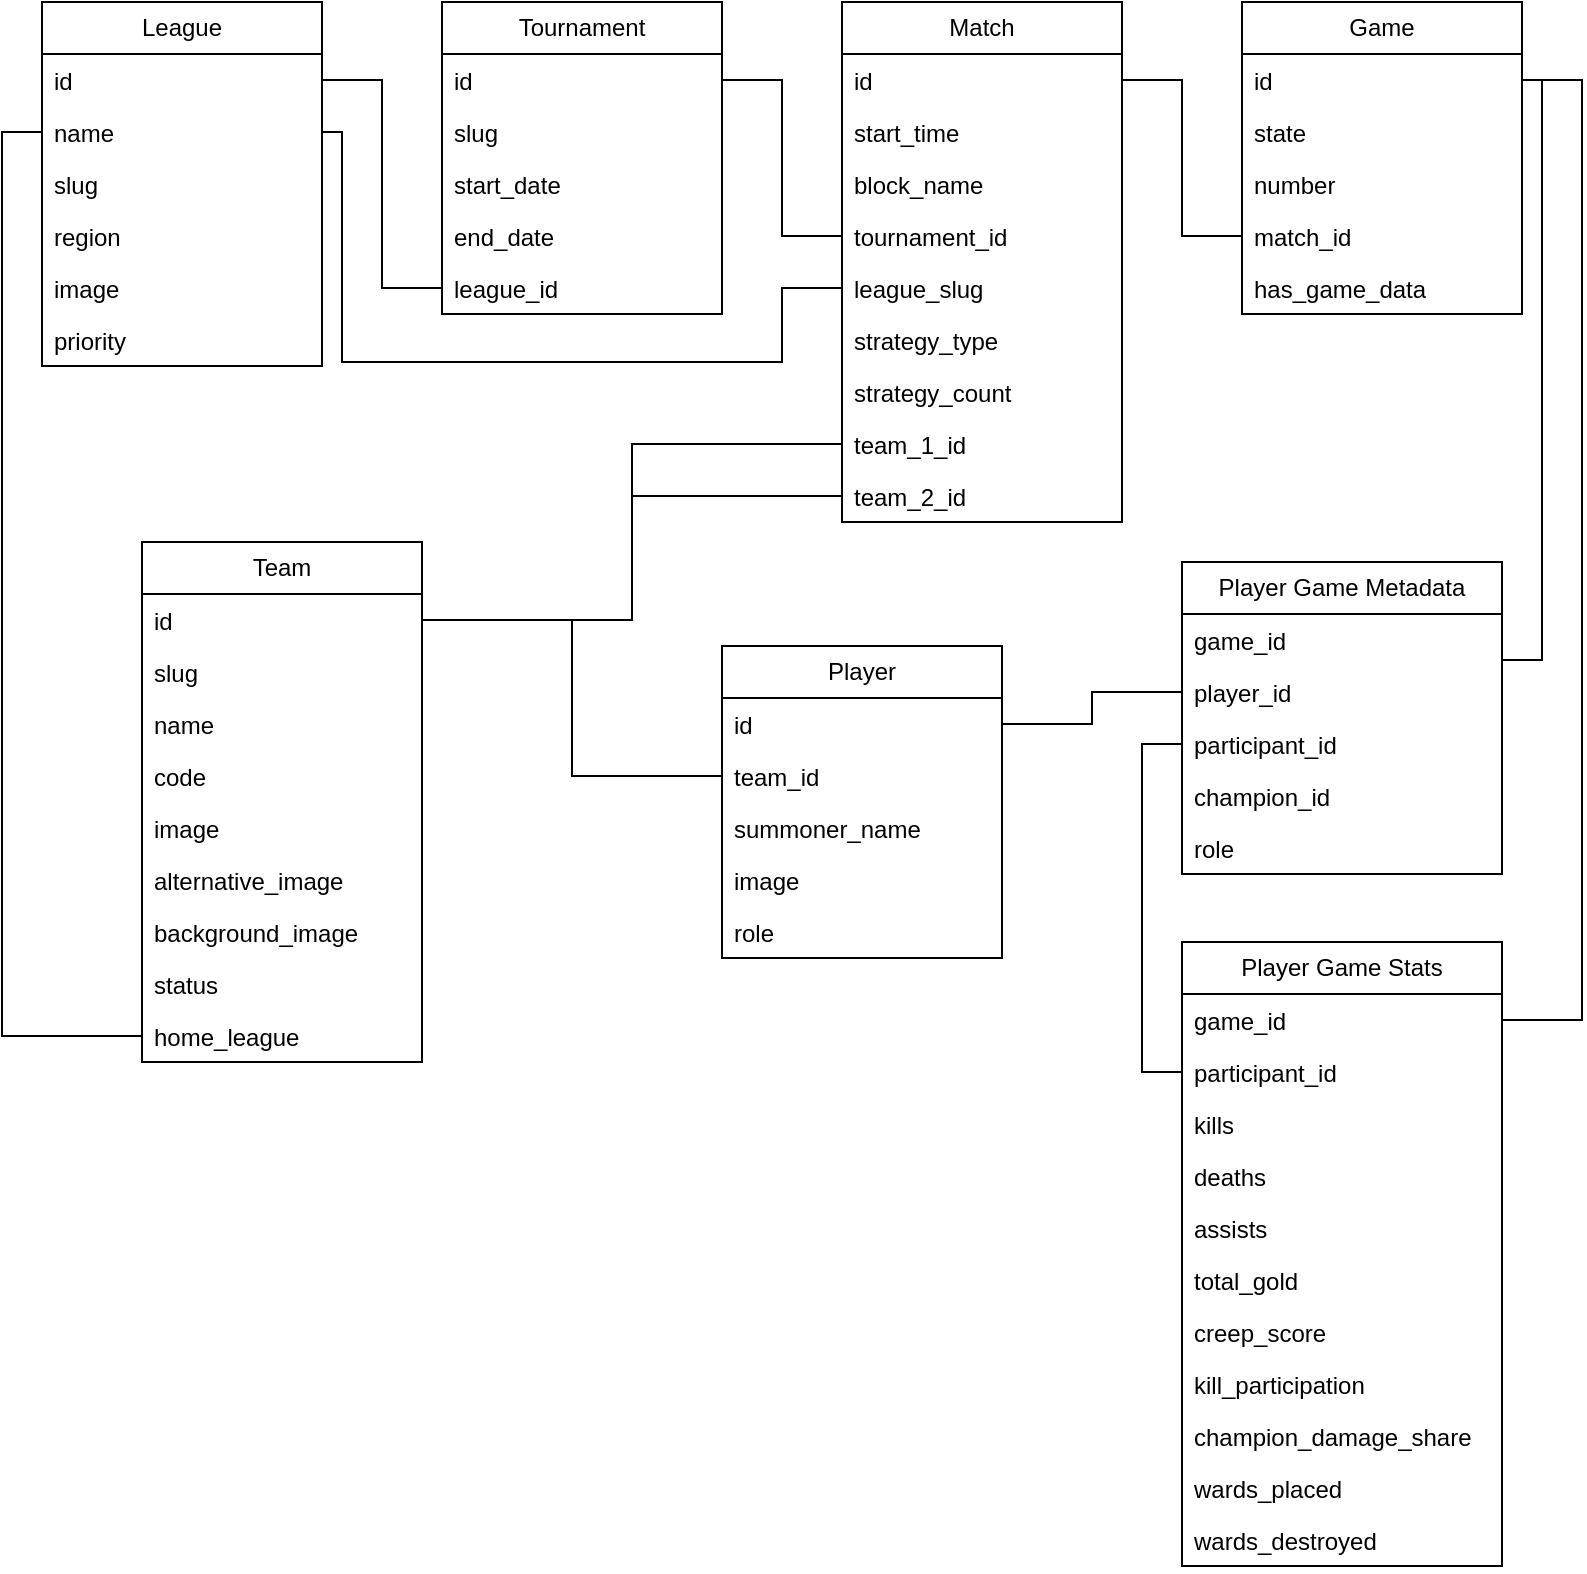 <mxfile version="20.5.3" type="embed"><diagram id="C5RBs43oDa-KdzZeNtuy" name="Page-1"><mxGraphModel dx="1006" dy="763" grid="0" gridSize="10" guides="1" tooltips="1" connect="1" arrows="1" fold="1" page="1" pageScale="1" pageWidth="827" pageHeight="1169" math="0" shadow="0"><root><mxCell id="WIyWlLk6GJQsqaUBKTNV-0"/><mxCell id="WIyWlLk6GJQsqaUBKTNV-1" parent="WIyWlLk6GJQsqaUBKTNV-0"/><mxCell id="TSPBd2Q47LUuTfmc3YvW-10" value="League" style="swimlane;fontStyle=0;childLayout=stackLayout;horizontal=1;startSize=26;fillColor=none;horizontalStack=0;resizeParent=1;resizeParentMax=0;resizeLast=0;collapsible=1;marginBottom=0;whiteSpace=wrap;html=1;" parent="WIyWlLk6GJQsqaUBKTNV-1" vertex="1"><mxGeometry x="40" y="40" width="140" height="182" as="geometry"/></mxCell><mxCell id="TSPBd2Q47LUuTfmc3YvW-11" value="id" style="text;strokeColor=none;fillColor=none;align=left;verticalAlign=top;spacingLeft=4;spacingRight=4;overflow=hidden;rotatable=0;points=[[0,0.5],[1,0.5]];portConstraint=eastwest;whiteSpace=wrap;html=1;" parent="TSPBd2Q47LUuTfmc3YvW-10" vertex="1"><mxGeometry y="26" width="140" height="26" as="geometry"/></mxCell><mxCell id="TSPBd2Q47LUuTfmc3YvW-81" value="name" style="text;strokeColor=none;fillColor=none;align=left;verticalAlign=top;spacingLeft=4;spacingRight=4;overflow=hidden;rotatable=0;points=[[0,0.5],[1,0.5]];portConstraint=eastwest;whiteSpace=wrap;html=1;" parent="TSPBd2Q47LUuTfmc3YvW-10" vertex="1"><mxGeometry y="52" width="140" height="26" as="geometry"/></mxCell><mxCell id="TSPBd2Q47LUuTfmc3YvW-12" value="slug" style="text;strokeColor=none;fillColor=none;align=left;verticalAlign=top;spacingLeft=4;spacingRight=4;overflow=hidden;rotatable=0;points=[[0,0.5],[1,0.5]];portConstraint=eastwest;whiteSpace=wrap;html=1;" parent="TSPBd2Q47LUuTfmc3YvW-10" vertex="1"><mxGeometry y="78" width="140" height="26" as="geometry"/></mxCell><mxCell id="TSPBd2Q47LUuTfmc3YvW-13" value="region" style="text;strokeColor=none;fillColor=none;align=left;verticalAlign=top;spacingLeft=4;spacingRight=4;overflow=hidden;rotatable=0;points=[[0,0.5],[1,0.5]];portConstraint=eastwest;whiteSpace=wrap;html=1;" parent="TSPBd2Q47LUuTfmc3YvW-10" vertex="1"><mxGeometry y="104" width="140" height="26" as="geometry"/></mxCell><mxCell id="TSPBd2Q47LUuTfmc3YvW-14" value="image" style="text;strokeColor=none;fillColor=none;align=left;verticalAlign=top;spacingLeft=4;spacingRight=4;overflow=hidden;rotatable=0;points=[[0,0.5],[1,0.5]];portConstraint=eastwest;whiteSpace=wrap;html=1;" parent="TSPBd2Q47LUuTfmc3YvW-10" vertex="1"><mxGeometry y="130" width="140" height="26" as="geometry"/></mxCell><mxCell id="TSPBd2Q47LUuTfmc3YvW-15" value="priority" style="text;strokeColor=none;fillColor=none;align=left;verticalAlign=top;spacingLeft=4;spacingRight=4;overflow=hidden;rotatable=0;points=[[0,0.5],[1,0.5]];portConstraint=eastwest;whiteSpace=wrap;html=1;" parent="TSPBd2Q47LUuTfmc3YvW-10" vertex="1"><mxGeometry y="156" width="140" height="26" as="geometry"/></mxCell><mxCell id="TSPBd2Q47LUuTfmc3YvW-16" value="Tournament" style="swimlane;fontStyle=0;childLayout=stackLayout;horizontal=1;startSize=26;fillColor=none;horizontalStack=0;resizeParent=1;resizeParentMax=0;resizeLast=0;collapsible=1;marginBottom=0;whiteSpace=wrap;html=1;" parent="WIyWlLk6GJQsqaUBKTNV-1" vertex="1"><mxGeometry x="240" y="40" width="140" height="156" as="geometry"/></mxCell><mxCell id="TSPBd2Q47LUuTfmc3YvW-17" value="id" style="text;strokeColor=none;fillColor=none;align=left;verticalAlign=top;spacingLeft=4;spacingRight=4;overflow=hidden;rotatable=0;points=[[0,0.5],[1,0.5]];portConstraint=eastwest;whiteSpace=wrap;html=1;" parent="TSPBd2Q47LUuTfmc3YvW-16" vertex="1"><mxGeometry y="26" width="140" height="26" as="geometry"/></mxCell><mxCell id="TSPBd2Q47LUuTfmc3YvW-18" value="slug" style="text;strokeColor=none;fillColor=none;align=left;verticalAlign=top;spacingLeft=4;spacingRight=4;overflow=hidden;rotatable=0;points=[[0,0.5],[1,0.5]];portConstraint=eastwest;whiteSpace=wrap;html=1;" parent="TSPBd2Q47LUuTfmc3YvW-16" vertex="1"><mxGeometry y="52" width="140" height="26" as="geometry"/></mxCell><mxCell id="TSPBd2Q47LUuTfmc3YvW-19" value="start_date" style="text;strokeColor=none;fillColor=none;align=left;verticalAlign=top;spacingLeft=4;spacingRight=4;overflow=hidden;rotatable=0;points=[[0,0.5],[1,0.5]];portConstraint=eastwest;whiteSpace=wrap;html=1;" parent="TSPBd2Q47LUuTfmc3YvW-16" vertex="1"><mxGeometry y="78" width="140" height="26" as="geometry"/></mxCell><mxCell id="TSPBd2Q47LUuTfmc3YvW-20" value="end_date" style="text;strokeColor=none;fillColor=none;align=left;verticalAlign=top;spacingLeft=4;spacingRight=4;overflow=hidden;rotatable=0;points=[[0,0.5],[1,0.5]];portConstraint=eastwest;whiteSpace=wrap;html=1;" parent="TSPBd2Q47LUuTfmc3YvW-16" vertex="1"><mxGeometry y="104" width="140" height="26" as="geometry"/></mxCell><mxCell id="TSPBd2Q47LUuTfmc3YvW-21" value="league_id" style="text;strokeColor=none;fillColor=none;align=left;verticalAlign=top;spacingLeft=4;spacingRight=4;overflow=hidden;rotatable=0;points=[[0,0.5],[1,0.5]];portConstraint=eastwest;whiteSpace=wrap;html=1;" parent="TSPBd2Q47LUuTfmc3YvW-16" vertex="1"><mxGeometry y="130" width="140" height="26" as="geometry"/></mxCell><mxCell id="TSPBd2Q47LUuTfmc3YvW-28" style="edgeStyle=orthogonalEdgeStyle;rounded=0;orthogonalLoop=1;jettySize=auto;html=1;exitX=1;exitY=0.5;exitDx=0;exitDy=0;entryX=0;entryY=0.5;entryDx=0;entryDy=0;startArrow=none;startFill=0;endArrow=none;endFill=0;" parent="WIyWlLk6GJQsqaUBKTNV-1" source="TSPBd2Q47LUuTfmc3YvW-11" target="TSPBd2Q47LUuTfmc3YvW-21" edge="1"><mxGeometry relative="1" as="geometry"/></mxCell><mxCell id="TSPBd2Q47LUuTfmc3YvW-29" value="Match" style="swimlane;fontStyle=0;childLayout=stackLayout;horizontal=1;startSize=26;fillColor=none;horizontalStack=0;resizeParent=1;resizeParentMax=0;resizeLast=0;collapsible=1;marginBottom=0;whiteSpace=wrap;html=1;" parent="WIyWlLk6GJQsqaUBKTNV-1" vertex="1"><mxGeometry x="440" y="40" width="140" height="260" as="geometry"/></mxCell><mxCell id="TSPBd2Q47LUuTfmc3YvW-30" value="id" style="text;strokeColor=none;fillColor=none;align=left;verticalAlign=top;spacingLeft=4;spacingRight=4;overflow=hidden;rotatable=0;points=[[0,0.5],[1,0.5]];portConstraint=eastwest;whiteSpace=wrap;html=1;" parent="TSPBd2Q47LUuTfmc3YvW-29" vertex="1"><mxGeometry y="26" width="140" height="26" as="geometry"/></mxCell><mxCell id="TSPBd2Q47LUuTfmc3YvW-31" value="start_time" style="text;strokeColor=none;fillColor=none;align=left;verticalAlign=top;spacingLeft=4;spacingRight=4;overflow=hidden;rotatable=0;points=[[0,0.5],[1,0.5]];portConstraint=eastwest;whiteSpace=wrap;html=1;" parent="TSPBd2Q47LUuTfmc3YvW-29" vertex="1"><mxGeometry y="52" width="140" height="26" as="geometry"/></mxCell><mxCell id="TSPBd2Q47LUuTfmc3YvW-32" value="block_name" style="text;strokeColor=none;fillColor=none;align=left;verticalAlign=top;spacingLeft=4;spacingRight=4;overflow=hidden;rotatable=0;points=[[0,0.5],[1,0.5]];portConstraint=eastwest;whiteSpace=wrap;html=1;" parent="TSPBd2Q47LUuTfmc3YvW-29" vertex="1"><mxGeometry y="78" width="140" height="26" as="geometry"/></mxCell><mxCell id="TSPBd2Q47LUuTfmc3YvW-36" value="tournament_id" style="text;strokeColor=none;fillColor=none;align=left;verticalAlign=top;spacingLeft=4;spacingRight=4;overflow=hidden;rotatable=0;points=[[0,0.5],[1,0.5]];portConstraint=eastwest;whiteSpace=wrap;html=1;" parent="TSPBd2Q47LUuTfmc3YvW-29" vertex="1"><mxGeometry y="104" width="140" height="26" as="geometry"/></mxCell><mxCell id="TSPBd2Q47LUuTfmc3YvW-33" value="league_slug" style="text;strokeColor=none;fillColor=none;align=left;verticalAlign=top;spacingLeft=4;spacingRight=4;overflow=hidden;rotatable=0;points=[[0,0.5],[1,0.5]];portConstraint=eastwest;whiteSpace=wrap;html=1;" parent="TSPBd2Q47LUuTfmc3YvW-29" vertex="1"><mxGeometry y="130" width="140" height="26" as="geometry"/></mxCell><mxCell id="TSPBd2Q47LUuTfmc3YvW-34" value="strategy_type" style="text;strokeColor=none;fillColor=none;align=left;verticalAlign=top;spacingLeft=4;spacingRight=4;overflow=hidden;rotatable=0;points=[[0,0.5],[1,0.5]];portConstraint=eastwest;whiteSpace=wrap;html=1;" parent="TSPBd2Q47LUuTfmc3YvW-29" vertex="1"><mxGeometry y="156" width="140" height="26" as="geometry"/></mxCell><mxCell id="TSPBd2Q47LUuTfmc3YvW-35" value="strategy_count" style="text;strokeColor=none;fillColor=none;align=left;verticalAlign=top;spacingLeft=4;spacingRight=4;overflow=hidden;rotatable=0;points=[[0,0.5],[1,0.5]];portConstraint=eastwest;whiteSpace=wrap;html=1;" parent="TSPBd2Q47LUuTfmc3YvW-29" vertex="1"><mxGeometry y="182" width="140" height="26" as="geometry"/></mxCell><mxCell id="TSPBd2Q47LUuTfmc3YvW-37" value="team_1_id" style="text;strokeColor=none;fillColor=none;align=left;verticalAlign=top;spacingLeft=4;spacingRight=4;overflow=hidden;rotatable=0;points=[[0,0.5],[1,0.5]];portConstraint=eastwest;whiteSpace=wrap;html=1;" parent="TSPBd2Q47LUuTfmc3YvW-29" vertex="1"><mxGeometry y="208" width="140" height="26" as="geometry"/></mxCell><mxCell id="TSPBd2Q47LUuTfmc3YvW-38" value="team_2_id" style="text;strokeColor=none;fillColor=none;align=left;verticalAlign=top;spacingLeft=4;spacingRight=4;overflow=hidden;rotatable=0;points=[[0,0.5],[1,0.5]];portConstraint=eastwest;whiteSpace=wrap;html=1;" parent="TSPBd2Q47LUuTfmc3YvW-29" vertex="1"><mxGeometry y="234" width="140" height="26" as="geometry"/></mxCell><mxCell id="TSPBd2Q47LUuTfmc3YvW-39" style="edgeStyle=orthogonalEdgeStyle;rounded=0;orthogonalLoop=1;jettySize=auto;html=1;entryX=0;entryY=0.5;entryDx=0;entryDy=0;endArrow=none;endFill=0;" parent="WIyWlLk6GJQsqaUBKTNV-1" source="TSPBd2Q47LUuTfmc3YvW-17" target="TSPBd2Q47LUuTfmc3YvW-36" edge="1"><mxGeometry relative="1" as="geometry"/></mxCell><mxCell id="TSPBd2Q47LUuTfmc3YvW-40" style="edgeStyle=orthogonalEdgeStyle;rounded=0;orthogonalLoop=1;jettySize=auto;html=1;exitX=1;exitY=0.5;exitDx=0;exitDy=0;entryX=0;entryY=0.5;entryDx=0;entryDy=0;endArrow=none;endFill=0;" parent="WIyWlLk6GJQsqaUBKTNV-1" source="TSPBd2Q47LUuTfmc3YvW-12" target="TSPBd2Q47LUuTfmc3YvW-33" edge="1"><mxGeometry relative="1" as="geometry"><Array as="points"><mxPoint x="190" y="105"/><mxPoint x="190" y="220"/><mxPoint x="410" y="220"/><mxPoint x="410" y="183"/></Array></mxGeometry></mxCell><mxCell id="TSPBd2Q47LUuTfmc3YvW-41" value="Game" style="swimlane;fontStyle=0;childLayout=stackLayout;horizontal=1;startSize=26;fillColor=none;horizontalStack=0;resizeParent=1;resizeParentMax=0;resizeLast=0;collapsible=1;marginBottom=0;whiteSpace=wrap;html=1;" parent="WIyWlLk6GJQsqaUBKTNV-1" vertex="1"><mxGeometry x="640" y="40" width="140" height="156" as="geometry"/></mxCell><mxCell id="TSPBd2Q47LUuTfmc3YvW-42" value="id" style="text;strokeColor=none;fillColor=none;align=left;verticalAlign=top;spacingLeft=4;spacingRight=4;overflow=hidden;rotatable=0;points=[[0,0.5],[1,0.5]];portConstraint=eastwest;whiteSpace=wrap;html=1;" parent="TSPBd2Q47LUuTfmc3YvW-41" vertex="1"><mxGeometry y="26" width="140" height="26" as="geometry"/></mxCell><mxCell id="TSPBd2Q47LUuTfmc3YvW-43" value="state" style="text;strokeColor=none;fillColor=none;align=left;verticalAlign=top;spacingLeft=4;spacingRight=4;overflow=hidden;rotatable=0;points=[[0,0.5],[1,0.5]];portConstraint=eastwest;whiteSpace=wrap;html=1;" parent="TSPBd2Q47LUuTfmc3YvW-41" vertex="1"><mxGeometry y="52" width="140" height="26" as="geometry"/></mxCell><mxCell id="TSPBd2Q47LUuTfmc3YvW-44" value="number" style="text;strokeColor=none;fillColor=none;align=left;verticalAlign=top;spacingLeft=4;spacingRight=4;overflow=hidden;rotatable=0;points=[[0,0.5],[1,0.5]];portConstraint=eastwest;whiteSpace=wrap;html=1;" parent="TSPBd2Q47LUuTfmc3YvW-41" vertex="1"><mxGeometry y="78" width="140" height="26" as="geometry"/></mxCell><mxCell id="TSPBd2Q47LUuTfmc3YvW-45" value="match_id" style="text;strokeColor=none;fillColor=none;align=left;verticalAlign=top;spacingLeft=4;spacingRight=4;overflow=hidden;rotatable=0;points=[[0,0.5],[1,0.5]];portConstraint=eastwest;whiteSpace=wrap;html=1;" parent="TSPBd2Q47LUuTfmc3YvW-41" vertex="1"><mxGeometry y="104" width="140" height="26" as="geometry"/></mxCell><mxCell id="TSPBd2Q47LUuTfmc3YvW-46" value="has_game_data" style="text;strokeColor=none;fillColor=none;align=left;verticalAlign=top;spacingLeft=4;spacingRight=4;overflow=hidden;rotatable=0;points=[[0,0.5],[1,0.5]];portConstraint=eastwest;whiteSpace=wrap;html=1;" parent="TSPBd2Q47LUuTfmc3YvW-41" vertex="1"><mxGeometry y="130" width="140" height="26" as="geometry"/></mxCell><mxCell id="TSPBd2Q47LUuTfmc3YvW-47" style="edgeStyle=orthogonalEdgeStyle;rounded=0;orthogonalLoop=1;jettySize=auto;html=1;exitX=1;exitY=0.5;exitDx=0;exitDy=0;entryX=0;entryY=0.5;entryDx=0;entryDy=0;endArrow=none;endFill=0;" parent="WIyWlLk6GJQsqaUBKTNV-1" source="TSPBd2Q47LUuTfmc3YvW-30" target="TSPBd2Q47LUuTfmc3YvW-45" edge="1"><mxGeometry relative="1" as="geometry"/></mxCell><mxCell id="TSPBd2Q47LUuTfmc3YvW-48" value="Team" style="swimlane;fontStyle=0;childLayout=stackLayout;horizontal=1;startSize=26;fillColor=none;horizontalStack=0;resizeParent=1;resizeParentMax=0;resizeLast=0;collapsible=1;marginBottom=0;whiteSpace=wrap;html=1;" parent="WIyWlLk6GJQsqaUBKTNV-1" vertex="1"><mxGeometry x="90" y="310" width="140" height="260" as="geometry"/></mxCell><mxCell id="TSPBd2Q47LUuTfmc3YvW-49" value="id" style="text;strokeColor=none;fillColor=none;align=left;verticalAlign=top;spacingLeft=4;spacingRight=4;overflow=hidden;rotatable=0;points=[[0,0.5],[1,0.5]];portConstraint=eastwest;whiteSpace=wrap;html=1;" parent="TSPBd2Q47LUuTfmc3YvW-48" vertex="1"><mxGeometry y="26" width="140" height="26" as="geometry"/></mxCell><mxCell id="TSPBd2Q47LUuTfmc3YvW-50" value="slug" style="text;strokeColor=none;fillColor=none;align=left;verticalAlign=top;spacingLeft=4;spacingRight=4;overflow=hidden;rotatable=0;points=[[0,0.5],[1,0.5]];portConstraint=eastwest;whiteSpace=wrap;html=1;" parent="TSPBd2Q47LUuTfmc3YvW-48" vertex="1"><mxGeometry y="52" width="140" height="26" as="geometry"/></mxCell><mxCell id="TSPBd2Q47LUuTfmc3YvW-51" value="name" style="text;strokeColor=none;fillColor=none;align=left;verticalAlign=top;spacingLeft=4;spacingRight=4;overflow=hidden;rotatable=0;points=[[0,0.5],[1,0.5]];portConstraint=eastwest;whiteSpace=wrap;html=1;" parent="TSPBd2Q47LUuTfmc3YvW-48" vertex="1"><mxGeometry y="78" width="140" height="26" as="geometry"/></mxCell><mxCell id="TSPBd2Q47LUuTfmc3YvW-52" value="code" style="text;strokeColor=none;fillColor=none;align=left;verticalAlign=top;spacingLeft=4;spacingRight=4;overflow=hidden;rotatable=0;points=[[0,0.5],[1,0.5]];portConstraint=eastwest;whiteSpace=wrap;html=1;" parent="TSPBd2Q47LUuTfmc3YvW-48" vertex="1"><mxGeometry y="104" width="140" height="26" as="geometry"/></mxCell><mxCell id="TSPBd2Q47LUuTfmc3YvW-53" value="image" style="text;strokeColor=none;fillColor=none;align=left;verticalAlign=top;spacingLeft=4;spacingRight=4;overflow=hidden;rotatable=0;points=[[0,0.5],[1,0.5]];portConstraint=eastwest;whiteSpace=wrap;html=1;" parent="TSPBd2Q47LUuTfmc3YvW-48" vertex="1"><mxGeometry y="130" width="140" height="26" as="geometry"/></mxCell><mxCell id="TSPBd2Q47LUuTfmc3YvW-54" value="alternative_image" style="text;strokeColor=none;fillColor=none;align=left;verticalAlign=top;spacingLeft=4;spacingRight=4;overflow=hidden;rotatable=0;points=[[0,0.5],[1,0.5]];portConstraint=eastwest;whiteSpace=wrap;html=1;" parent="TSPBd2Q47LUuTfmc3YvW-48" vertex="1"><mxGeometry y="156" width="140" height="26" as="geometry"/></mxCell><mxCell id="TSPBd2Q47LUuTfmc3YvW-55" value="background_image" style="text;strokeColor=none;fillColor=none;align=left;verticalAlign=top;spacingLeft=4;spacingRight=4;overflow=hidden;rotatable=0;points=[[0,0.5],[1,0.5]];portConstraint=eastwest;whiteSpace=wrap;html=1;" parent="TSPBd2Q47LUuTfmc3YvW-48" vertex="1"><mxGeometry y="182" width="140" height="26" as="geometry"/></mxCell><mxCell id="TSPBd2Q47LUuTfmc3YvW-56" value="status" style="text;strokeColor=none;fillColor=none;align=left;verticalAlign=top;spacingLeft=4;spacingRight=4;overflow=hidden;rotatable=0;points=[[0,0.5],[1,0.5]];portConstraint=eastwest;whiteSpace=wrap;html=1;" parent="TSPBd2Q47LUuTfmc3YvW-48" vertex="1"><mxGeometry y="208" width="140" height="26" as="geometry"/></mxCell><mxCell id="TSPBd2Q47LUuTfmc3YvW-57" value="home_league" style="text;strokeColor=none;fillColor=none;align=left;verticalAlign=top;spacingLeft=4;spacingRight=4;overflow=hidden;rotatable=0;points=[[0,0.5],[1,0.5]];portConstraint=eastwest;whiteSpace=wrap;html=1;" parent="TSPBd2Q47LUuTfmc3YvW-48" vertex="1"><mxGeometry y="234" width="140" height="26" as="geometry"/></mxCell><mxCell id="TSPBd2Q47LUuTfmc3YvW-58" style="edgeStyle=orthogonalEdgeStyle;rounded=0;orthogonalLoop=1;jettySize=auto;html=1;exitX=0;exitY=0.5;exitDx=0;exitDy=0;endArrow=none;endFill=0;" parent="WIyWlLk6GJQsqaUBKTNV-1" source="TSPBd2Q47LUuTfmc3YvW-37" target="TSPBd2Q47LUuTfmc3YvW-49" edge="1"><mxGeometry relative="1" as="geometry"/></mxCell><mxCell id="TSPBd2Q47LUuTfmc3YvW-60" style="edgeStyle=orthogonalEdgeStyle;rounded=0;orthogonalLoop=1;jettySize=auto;html=1;entryX=1;entryY=0.5;entryDx=0;entryDy=0;endArrow=none;endFill=0;" parent="WIyWlLk6GJQsqaUBKTNV-1" source="TSPBd2Q47LUuTfmc3YvW-38" target="TSPBd2Q47LUuTfmc3YvW-49" edge="1"><mxGeometry relative="1" as="geometry"/></mxCell><mxCell id="TSPBd2Q47LUuTfmc3YvW-82" style="edgeStyle=orthogonalEdgeStyle;rounded=0;orthogonalLoop=1;jettySize=auto;html=1;exitX=0;exitY=0.5;exitDx=0;exitDy=0;endArrow=none;endFill=0;" parent="WIyWlLk6GJQsqaUBKTNV-1" source="TSPBd2Q47LUuTfmc3YvW-81" target="TSPBd2Q47LUuTfmc3YvW-57" edge="1"><mxGeometry relative="1" as="geometry"/></mxCell><mxCell id="TSPBd2Q47LUuTfmc3YvW-83" value="Player" style="swimlane;fontStyle=0;childLayout=stackLayout;horizontal=1;startSize=26;fillColor=none;horizontalStack=0;resizeParent=1;resizeParentMax=0;resizeLast=0;collapsible=1;marginBottom=0;whiteSpace=wrap;html=1;" parent="WIyWlLk6GJQsqaUBKTNV-1" vertex="1"><mxGeometry x="380" y="362" width="140" height="156" as="geometry"/></mxCell><mxCell id="TSPBd2Q47LUuTfmc3YvW-84" value="id" style="text;strokeColor=none;fillColor=none;align=left;verticalAlign=top;spacingLeft=4;spacingRight=4;overflow=hidden;rotatable=0;points=[[0,0.5],[1,0.5]];portConstraint=eastwest;whiteSpace=wrap;html=1;" parent="TSPBd2Q47LUuTfmc3YvW-83" vertex="1"><mxGeometry y="26" width="140" height="26" as="geometry"/></mxCell><mxCell id="TSPBd2Q47LUuTfmc3YvW-85" value="team_id" style="text;strokeColor=none;fillColor=none;align=left;verticalAlign=top;spacingLeft=4;spacingRight=4;overflow=hidden;rotatable=0;points=[[0,0.5],[1,0.5]];portConstraint=eastwest;whiteSpace=wrap;html=1;" parent="TSPBd2Q47LUuTfmc3YvW-83" vertex="1"><mxGeometry y="52" width="140" height="26" as="geometry"/></mxCell><mxCell id="TSPBd2Q47LUuTfmc3YvW-86" value="summoner_name" style="text;strokeColor=none;fillColor=none;align=left;verticalAlign=top;spacingLeft=4;spacingRight=4;overflow=hidden;rotatable=0;points=[[0,0.5],[1,0.5]];portConstraint=eastwest;whiteSpace=wrap;html=1;" parent="TSPBd2Q47LUuTfmc3YvW-83" vertex="1"><mxGeometry y="78" width="140" height="26" as="geometry"/></mxCell><mxCell id="TSPBd2Q47LUuTfmc3YvW-87" value="image" style="text;strokeColor=none;fillColor=none;align=left;verticalAlign=top;spacingLeft=4;spacingRight=4;overflow=hidden;rotatable=0;points=[[0,0.5],[1,0.5]];portConstraint=eastwest;whiteSpace=wrap;html=1;" parent="TSPBd2Q47LUuTfmc3YvW-83" vertex="1"><mxGeometry y="104" width="140" height="26" as="geometry"/></mxCell><mxCell id="TSPBd2Q47LUuTfmc3YvW-88" value="role" style="text;strokeColor=none;fillColor=none;align=left;verticalAlign=top;spacingLeft=4;spacingRight=4;overflow=hidden;rotatable=0;points=[[0,0.5],[1,0.5]];portConstraint=eastwest;whiteSpace=wrap;html=1;" parent="TSPBd2Q47LUuTfmc3YvW-83" vertex="1"><mxGeometry y="130" width="140" height="26" as="geometry"/></mxCell><mxCell id="TSPBd2Q47LUuTfmc3YvW-91" value="Player Game Metadata" style="swimlane;fontStyle=0;childLayout=stackLayout;horizontal=1;startSize=26;fillColor=none;horizontalStack=0;resizeParent=1;resizeParentMax=0;resizeLast=0;collapsible=1;marginBottom=0;whiteSpace=wrap;html=1;" parent="WIyWlLk6GJQsqaUBKTNV-1" vertex="1"><mxGeometry x="610" y="320" width="160" height="156" as="geometry"/></mxCell><mxCell id="TSPBd2Q47LUuTfmc3YvW-92" value="game_id" style="text;strokeColor=none;fillColor=none;align=left;verticalAlign=top;spacingLeft=4;spacingRight=4;overflow=hidden;rotatable=0;points=[[0,0.5],[1,0.5]];portConstraint=eastwest;whiteSpace=wrap;html=1;" parent="TSPBd2Q47LUuTfmc3YvW-91" vertex="1"><mxGeometry y="26" width="160" height="26" as="geometry"/></mxCell><mxCell id="TSPBd2Q47LUuTfmc3YvW-93" value="player_id" style="text;strokeColor=none;fillColor=none;align=left;verticalAlign=top;spacingLeft=4;spacingRight=4;overflow=hidden;rotatable=0;points=[[0,0.5],[1,0.5]];portConstraint=eastwest;whiteSpace=wrap;html=1;" parent="TSPBd2Q47LUuTfmc3YvW-91" vertex="1"><mxGeometry y="52" width="160" height="26" as="geometry"/></mxCell><mxCell id="TSPBd2Q47LUuTfmc3YvW-94" value="participant_id" style="text;strokeColor=none;fillColor=none;align=left;verticalAlign=top;spacingLeft=4;spacingRight=4;overflow=hidden;rotatable=0;points=[[0,0.5],[1,0.5]];portConstraint=eastwest;whiteSpace=wrap;html=1;" parent="TSPBd2Q47LUuTfmc3YvW-91" vertex="1"><mxGeometry y="78" width="160" height="26" as="geometry"/></mxCell><mxCell id="TSPBd2Q47LUuTfmc3YvW-95" value="champion_id" style="text;strokeColor=none;fillColor=none;align=left;verticalAlign=top;spacingLeft=4;spacingRight=4;overflow=hidden;rotatable=0;points=[[0,0.5],[1,0.5]];portConstraint=eastwest;whiteSpace=wrap;html=1;" parent="TSPBd2Q47LUuTfmc3YvW-91" vertex="1"><mxGeometry y="104" width="160" height="26" as="geometry"/></mxCell><mxCell id="TSPBd2Q47LUuTfmc3YvW-96" value="role" style="text;strokeColor=none;fillColor=none;align=left;verticalAlign=top;spacingLeft=4;spacingRight=4;overflow=hidden;rotatable=0;points=[[0,0.5],[1,0.5]];portConstraint=eastwest;whiteSpace=wrap;html=1;" parent="TSPBd2Q47LUuTfmc3YvW-91" vertex="1"><mxGeometry y="130" width="160" height="26" as="geometry"/></mxCell><mxCell id="TSPBd2Q47LUuTfmc3YvW-97" style="edgeStyle=orthogonalEdgeStyle;rounded=0;orthogonalLoop=1;jettySize=auto;html=1;exitX=1;exitY=0.5;exitDx=0;exitDy=0;endArrow=none;endFill=0;" parent="WIyWlLk6GJQsqaUBKTNV-1" source="TSPBd2Q47LUuTfmc3YvW-84" target="TSPBd2Q47LUuTfmc3YvW-93" edge="1"><mxGeometry relative="1" as="geometry"/></mxCell><mxCell id="TSPBd2Q47LUuTfmc3YvW-98" style="edgeStyle=orthogonalEdgeStyle;rounded=0;orthogonalLoop=1;jettySize=auto;html=1;entryX=1;entryY=0.5;entryDx=0;entryDy=0;endArrow=none;endFill=0;" parent="WIyWlLk6GJQsqaUBKTNV-1" source="TSPBd2Q47LUuTfmc3YvW-42" target="TSPBd2Q47LUuTfmc3YvW-92" edge="1"><mxGeometry relative="1" as="geometry"><mxPoint x="800" y="370" as="targetPoint"/><Array as="points"><mxPoint x="790" y="79"/><mxPoint x="790" y="369"/></Array></mxGeometry></mxCell><mxCell id="TSPBd2Q47LUuTfmc3YvW-99" value="Player Game Stats" style="swimlane;fontStyle=0;childLayout=stackLayout;horizontal=1;startSize=26;fillColor=none;horizontalStack=0;resizeParent=1;resizeParentMax=0;resizeLast=0;collapsible=1;marginBottom=0;whiteSpace=wrap;html=1;" parent="WIyWlLk6GJQsqaUBKTNV-1" vertex="1"><mxGeometry x="610" y="510" width="160" height="312" as="geometry"/></mxCell><mxCell id="TSPBd2Q47LUuTfmc3YvW-100" value="game_id" style="text;strokeColor=none;fillColor=none;align=left;verticalAlign=top;spacingLeft=4;spacingRight=4;overflow=hidden;rotatable=0;points=[[0,0.5],[1,0.5]];portConstraint=eastwest;whiteSpace=wrap;html=1;" parent="TSPBd2Q47LUuTfmc3YvW-99" vertex="1"><mxGeometry y="26" width="160" height="26" as="geometry"/></mxCell><mxCell id="TSPBd2Q47LUuTfmc3YvW-101" value="participant_id" style="text;strokeColor=none;fillColor=none;align=left;verticalAlign=top;spacingLeft=4;spacingRight=4;overflow=hidden;rotatable=0;points=[[0,0.5],[1,0.5]];portConstraint=eastwest;whiteSpace=wrap;html=1;" parent="TSPBd2Q47LUuTfmc3YvW-99" vertex="1"><mxGeometry y="52" width="160" height="26" as="geometry"/></mxCell><mxCell id="TSPBd2Q47LUuTfmc3YvW-102" value="kills" style="text;strokeColor=none;fillColor=none;align=left;verticalAlign=top;spacingLeft=4;spacingRight=4;overflow=hidden;rotatable=0;points=[[0,0.5],[1,0.5]];portConstraint=eastwest;whiteSpace=wrap;html=1;" parent="TSPBd2Q47LUuTfmc3YvW-99" vertex="1"><mxGeometry y="78" width="160" height="26" as="geometry"/></mxCell><mxCell id="TSPBd2Q47LUuTfmc3YvW-103" value="deaths" style="text;strokeColor=none;fillColor=none;align=left;verticalAlign=top;spacingLeft=4;spacingRight=4;overflow=hidden;rotatable=0;points=[[0,0.5],[1,0.5]];portConstraint=eastwest;whiteSpace=wrap;html=1;" parent="TSPBd2Q47LUuTfmc3YvW-99" vertex="1"><mxGeometry y="104" width="160" height="26" as="geometry"/></mxCell><mxCell id="TSPBd2Q47LUuTfmc3YvW-104" value="assists" style="text;strokeColor=none;fillColor=none;align=left;verticalAlign=top;spacingLeft=4;spacingRight=4;overflow=hidden;rotatable=0;points=[[0,0.5],[1,0.5]];portConstraint=eastwest;whiteSpace=wrap;html=1;" parent="TSPBd2Q47LUuTfmc3YvW-99" vertex="1"><mxGeometry y="130" width="160" height="26" as="geometry"/></mxCell><mxCell id="TSPBd2Q47LUuTfmc3YvW-105" value="total_gold" style="text;strokeColor=none;fillColor=none;align=left;verticalAlign=top;spacingLeft=4;spacingRight=4;overflow=hidden;rotatable=0;points=[[0,0.5],[1,0.5]];portConstraint=eastwest;whiteSpace=wrap;html=1;" parent="TSPBd2Q47LUuTfmc3YvW-99" vertex="1"><mxGeometry y="156" width="160" height="26" as="geometry"/></mxCell><mxCell id="TSPBd2Q47LUuTfmc3YvW-106" value="creep_score" style="text;strokeColor=none;fillColor=none;align=left;verticalAlign=top;spacingLeft=4;spacingRight=4;overflow=hidden;rotatable=0;points=[[0,0.5],[1,0.5]];portConstraint=eastwest;whiteSpace=wrap;html=1;" parent="TSPBd2Q47LUuTfmc3YvW-99" vertex="1"><mxGeometry y="182" width="160" height="26" as="geometry"/></mxCell><mxCell id="TSPBd2Q47LUuTfmc3YvW-107" value="kill_participation" style="text;strokeColor=none;fillColor=none;align=left;verticalAlign=top;spacingLeft=4;spacingRight=4;overflow=hidden;rotatable=0;points=[[0,0.5],[1,0.5]];portConstraint=eastwest;whiteSpace=wrap;html=1;" parent="TSPBd2Q47LUuTfmc3YvW-99" vertex="1"><mxGeometry y="208" width="160" height="26" as="geometry"/></mxCell><mxCell id="TSPBd2Q47LUuTfmc3YvW-108" value="champion_damage_share" style="text;strokeColor=none;fillColor=none;align=left;verticalAlign=top;spacingLeft=4;spacingRight=4;overflow=hidden;rotatable=0;points=[[0,0.5],[1,0.5]];portConstraint=eastwest;whiteSpace=wrap;html=1;" parent="TSPBd2Q47LUuTfmc3YvW-99" vertex="1"><mxGeometry y="234" width="160" height="26" as="geometry"/></mxCell><mxCell id="TSPBd2Q47LUuTfmc3YvW-109" value="wards_placed" style="text;strokeColor=none;fillColor=none;align=left;verticalAlign=top;spacingLeft=4;spacingRight=4;overflow=hidden;rotatable=0;points=[[0,0.5],[1,0.5]];portConstraint=eastwest;whiteSpace=wrap;html=1;" parent="TSPBd2Q47LUuTfmc3YvW-99" vertex="1"><mxGeometry y="260" width="160" height="26" as="geometry"/></mxCell><mxCell id="TSPBd2Q47LUuTfmc3YvW-110" value="wards_destroyed" style="text;strokeColor=none;fillColor=none;align=left;verticalAlign=top;spacingLeft=4;spacingRight=4;overflow=hidden;rotatable=0;points=[[0,0.5],[1,0.5]];portConstraint=eastwest;whiteSpace=wrap;html=1;" parent="TSPBd2Q47LUuTfmc3YvW-99" vertex="1"><mxGeometry y="286" width="160" height="26" as="geometry"/></mxCell><mxCell id="TSPBd2Q47LUuTfmc3YvW-111" style="edgeStyle=orthogonalEdgeStyle;rounded=0;orthogonalLoop=1;jettySize=auto;html=1;exitX=1;exitY=0.5;exitDx=0;exitDy=0;entryX=1;entryY=0.5;entryDx=0;entryDy=0;endArrow=none;endFill=0;" parent="WIyWlLk6GJQsqaUBKTNV-1" source="TSPBd2Q47LUuTfmc3YvW-42" target="TSPBd2Q47LUuTfmc3YvW-100" edge="1"><mxGeometry relative="1" as="geometry"><Array as="points"><mxPoint x="810" y="79"/><mxPoint x="810" y="549"/></Array></mxGeometry></mxCell><mxCell id="TSPBd2Q47LUuTfmc3YvW-112" style="edgeStyle=orthogonalEdgeStyle;rounded=0;orthogonalLoop=1;jettySize=auto;html=1;exitX=0;exitY=0.5;exitDx=0;exitDy=0;entryX=0;entryY=0.5;entryDx=0;entryDy=0;endArrow=none;endFill=0;" parent="WIyWlLk6GJQsqaUBKTNV-1" source="TSPBd2Q47LUuTfmc3YvW-94" target="TSPBd2Q47LUuTfmc3YvW-101" edge="1"><mxGeometry relative="1" as="geometry"/></mxCell><mxCell id="TSPBd2Q47LUuTfmc3YvW-113" style="edgeStyle=orthogonalEdgeStyle;rounded=0;orthogonalLoop=1;jettySize=auto;html=1;exitX=1;exitY=0.5;exitDx=0;exitDy=0;endArrow=none;endFill=0;" parent="WIyWlLk6GJQsqaUBKTNV-1" source="TSPBd2Q47LUuTfmc3YvW-49" target="TSPBd2Q47LUuTfmc3YvW-85" edge="1"><mxGeometry relative="1" as="geometry"/></mxCell></root></mxGraphModel></diagram></mxfile>